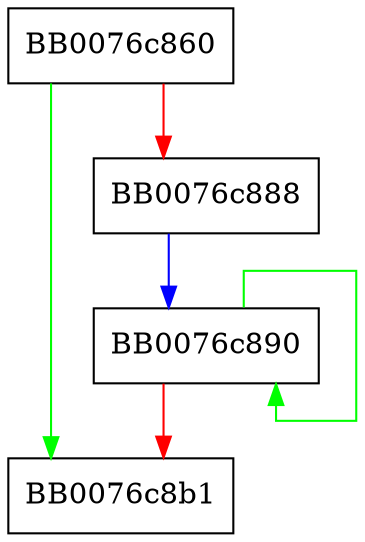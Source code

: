 digraph idea_ecb_cipher {
  node [shape="box"];
  graph [splines=ortho];
  BB0076c860 -> BB0076c8b1 [color="green"];
  BB0076c860 -> BB0076c888 [color="red"];
  BB0076c888 -> BB0076c890 [color="blue"];
  BB0076c890 -> BB0076c890 [color="green"];
  BB0076c890 -> BB0076c8b1 [color="red"];
}